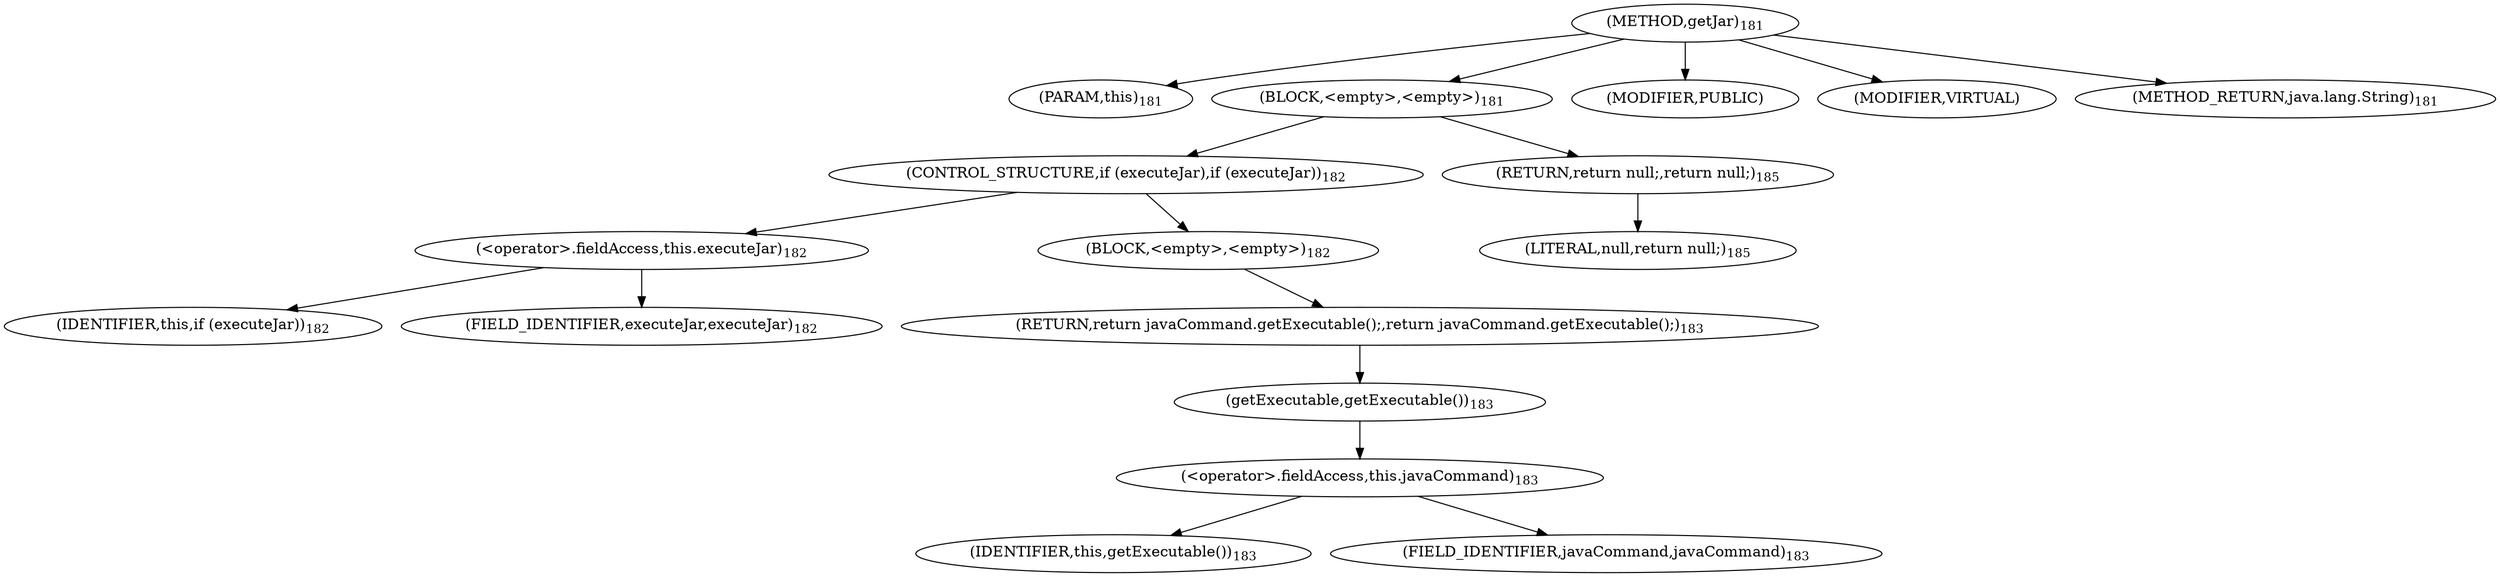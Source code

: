 digraph "getJar" {  
"400" [label = <(METHOD,getJar)<SUB>181</SUB>> ]
"401" [label = <(PARAM,this)<SUB>181</SUB>> ]
"402" [label = <(BLOCK,&lt;empty&gt;,&lt;empty&gt;)<SUB>181</SUB>> ]
"403" [label = <(CONTROL_STRUCTURE,if (executeJar),if (executeJar))<SUB>182</SUB>> ]
"404" [label = <(&lt;operator&gt;.fieldAccess,this.executeJar)<SUB>182</SUB>> ]
"405" [label = <(IDENTIFIER,this,if (executeJar))<SUB>182</SUB>> ]
"406" [label = <(FIELD_IDENTIFIER,executeJar,executeJar)<SUB>182</SUB>> ]
"407" [label = <(BLOCK,&lt;empty&gt;,&lt;empty&gt;)<SUB>182</SUB>> ]
"408" [label = <(RETURN,return javaCommand.getExecutable();,return javaCommand.getExecutable();)<SUB>183</SUB>> ]
"409" [label = <(getExecutable,getExecutable())<SUB>183</SUB>> ]
"410" [label = <(&lt;operator&gt;.fieldAccess,this.javaCommand)<SUB>183</SUB>> ]
"411" [label = <(IDENTIFIER,this,getExecutable())<SUB>183</SUB>> ]
"412" [label = <(FIELD_IDENTIFIER,javaCommand,javaCommand)<SUB>183</SUB>> ]
"413" [label = <(RETURN,return null;,return null;)<SUB>185</SUB>> ]
"414" [label = <(LITERAL,null,return null;)<SUB>185</SUB>> ]
"415" [label = <(MODIFIER,PUBLIC)> ]
"416" [label = <(MODIFIER,VIRTUAL)> ]
"417" [label = <(METHOD_RETURN,java.lang.String)<SUB>181</SUB>> ]
  "400" -> "401" 
  "400" -> "402" 
  "400" -> "415" 
  "400" -> "416" 
  "400" -> "417" 
  "402" -> "403" 
  "402" -> "413" 
  "403" -> "404" 
  "403" -> "407" 
  "404" -> "405" 
  "404" -> "406" 
  "407" -> "408" 
  "408" -> "409" 
  "409" -> "410" 
  "410" -> "411" 
  "410" -> "412" 
  "413" -> "414" 
}
